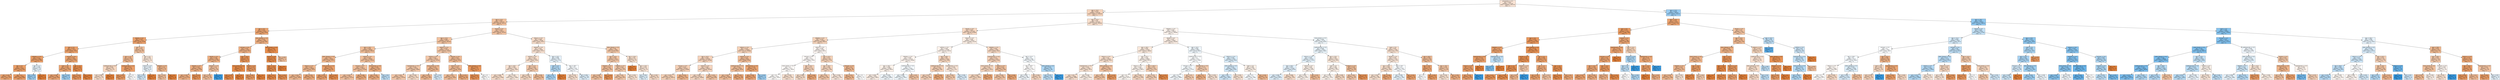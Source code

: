 digraph Tree {
node [shape=box, style="filled", color="black", fontname="helvetica"] ;
edge [fontname="helvetica"] ;
0 [label="pneumonia <= 0.5\ngini = 0.493\nsamples = 372218\nvalue = [208042, 164176]\nclass = 1", fillcolor="#fae4d5"] ;
1 [label="age <= 32.5\ngini = 0.479\nsamples = 314140\nvalue = [189111, 125029]\nclass = 1", fillcolor="#f6d4bc"] ;
0 -> 1 [labeldistance=2.5, labelangle=45, headlabel="True"] ;
2 [label="age <= 12.5\ngini = 0.447\nsamples = 102737\nvalue = [68166, 34571]\nclass = 1", fillcolor="#f2c19d"] ;
1 -> 2 ;
3 [label="age <= 9.5\ngini = 0.341\nsamples = 9324\nvalue = [7288, 2036]\nclass = 1", fillcolor="#eca470"] ;
2 -> 3 ;
4 [label="obesity <= 0.5\ngini = 0.325\nsamples = 7227\nvalue = [5749, 1478]\nclass = 1", fillcolor="#eca16c"] ;
3 -> 4 ;
5 [label="age <= 5.5\ngini = 0.323\nsamples = 7122\nvalue = [5680, 1442]\nclass = 1", fillcolor="#eca16b"] ;
4 -> 5 ;
6 [label="diabetes <= 0.5\ngini = 0.311\nsamples = 4662\nvalue = [3763, 899]\nclass = 1", fillcolor="#eb9f68"] ;
5 -> 6 ;
7 [label="age <= 0.5\ngini = 0.31\nsamples = 4647\nvalue = [3756, 891]\nclass = 1", fillcolor="#eb9f68"] ;
6 -> 7 ;
8 [label="gini = 0.341\nsamples = 1041\nvalue = [814, 227]\nclass = 1", fillcolor="#eca470"] ;
7 -> 8 ;
9 [label="gini = 0.3\nsamples = 3606\nvalue = [2942, 664]\nclass = 1", fillcolor="#eb9d66"] ;
7 -> 9 ;
10 [label="age <= 1.5\ngini = 0.498\nsamples = 15\nvalue = [7, 8]\nclass = 0", fillcolor="#e6f3fc"] ;
6 -> 10 ;
11 [label="gini = 0.444\nsamples = 12\nvalue = [4, 8]\nclass = 0", fillcolor="#9ccef2"] ;
10 -> 11 ;
12 [label="gini = 0.0\nsamples = 3\nvalue = [3, 0]\nclass = 1", fillcolor="#e58139"] ;
10 -> 12 ;
13 [label="inmsupr <= 0.5\ngini = 0.344\nsamples = 2460\nvalue = [1917, 543]\nclass = 1", fillcolor="#eca571"] ;
5 -> 13 ;
14 [label="copd <= 0.5\ngini = 0.349\nsamples = 2383\nvalue = [1847, 536]\nclass = 1", fillcolor="#eda672"] ;
13 -> 14 ;
15 [label="gini = 0.348\nsamples = 2380\nvalue = [1846, 534]\nclass = 1", fillcolor="#eda572"] ;
14 -> 15 ;
16 [label="gini = 0.444\nsamples = 3\nvalue = [1, 2]\nclass = 0", fillcolor="#9ccef2"] ;
14 -> 16 ;
17 [label="age <= 7.5\ngini = 0.165\nsamples = 77\nvalue = [70, 7]\nclass = 1", fillcolor="#e88e4d"] ;
13 -> 17 ;
18 [label="gini = 0.255\nsamples = 40\nvalue = [34, 6]\nclass = 1", fillcolor="#ea975c"] ;
17 -> 18 ;
19 [label="gini = 0.053\nsamples = 37\nvalue = [36, 1]\nclass = 1", fillcolor="#e6843e"] ;
17 -> 19 ;
20 [label="age <= 7.5\ngini = 0.451\nsamples = 105\nvalue = [69, 36]\nclass = 1", fillcolor="#f3c3a0"] ;
4 -> 20 ;
21 [label="age <= 2.5\ngini = 0.426\nsamples = 78\nvalue = [54, 24]\nclass = 1", fillcolor="#f1b991"] ;
20 -> 21 ;
22 [label="cardiovascular <= 0.5\ngini = 0.482\nsamples = 42\nvalue = [25, 17]\nclass = 1", fillcolor="#f7d7c0"] ;
21 -> 22 ;
23 [label="gini = 0.489\nsamples = 40\nvalue = [23, 17]\nclass = 1", fillcolor="#f8decb"] ;
22 -> 23 ;
24 [label="gini = 0.0\nsamples = 2\nvalue = [2, 0]\nclass = 1", fillcolor="#e58139"] ;
22 -> 24 ;
25 [label="cardiovascular <= 0.5\ngini = 0.313\nsamples = 36\nvalue = [29, 7]\nclass = 1", fillcolor="#eb9f69"] ;
21 -> 25 ;
26 [label="gini = 0.291\nsamples = 34\nvalue = [28, 6]\nclass = 1", fillcolor="#eb9c63"] ;
25 -> 26 ;
27 [label="gini = 0.5\nsamples = 2\nvalue = [1, 1]\nclass = 1", fillcolor="#ffffff"] ;
25 -> 27 ;
28 [label="age <= 8.5\ngini = 0.494\nsamples = 27\nvalue = [15, 12]\nclass = 1", fillcolor="#fae6d7"] ;
20 -> 28 ;
29 [label="asthma <= 0.5\ngini = 0.498\nsamples = 17\nvalue = [8, 9]\nclass = 0", fillcolor="#e9f4fc"] ;
28 -> 29 ;
30 [label="gini = 0.492\nsamples = 16\nvalue = [7, 9]\nclass = 0", fillcolor="#d3e9f9"] ;
29 -> 30 ;
31 [label="gini = 0.0\nsamples = 1\nvalue = [1, 0]\nclass = 1", fillcolor="#e58139"] ;
29 -> 31 ;
32 [label="diabetes <= 0.5\ngini = 0.42\nsamples = 10\nvalue = [7, 3]\nclass = 1", fillcolor="#f0b78e"] ;
28 -> 32 ;
33 [label="gini = 0.444\nsamples = 9\nvalue = [6, 3]\nclass = 1", fillcolor="#f2c09c"] ;
32 -> 33 ;
34 [label="gini = 0.0\nsamples = 1\nvalue = [1, 0]\nclass = 1", fillcolor="#e58139"] ;
32 -> 34 ;
35 [label="other_disease <= 0.5\ngini = 0.391\nsamples = 2097\nvalue = [1539, 558]\nclass = 1", fillcolor="#eeaf81"] ;
3 -> 35 ;
36 [label="inmsupr <= 0.5\ngini = 0.397\nsamples = 2018\nvalue = [1467, 551]\nclass = 1", fillcolor="#efb083"] ;
35 -> 36 ;
37 [label="obesity <= 0.5\ngini = 0.399\nsamples = 1981\nvalue = [1435, 546]\nclass = 1", fillcolor="#efb184"] ;
36 -> 37 ;
38 [label="diabetes <= 0.5\ngini = 0.397\nsamples = 1899\nvalue = [1381, 518]\nclass = 1", fillcolor="#efb083"] ;
37 -> 38 ;
39 [label="gini = 0.397\nsamples = 1891\nvalue = [1374, 517]\nclass = 1", fillcolor="#efb084"] ;
38 -> 39 ;
40 [label="gini = 0.219\nsamples = 8\nvalue = [7, 1]\nclass = 1", fillcolor="#e99355"] ;
38 -> 40 ;
41 [label="diabetes <= 0.5\ngini = 0.45\nsamples = 82\nvalue = [54, 28]\nclass = 1", fillcolor="#f2c2a0"] ;
37 -> 41 ;
42 [label="gini = 0.439\nsamples = 80\nvalue = [54, 26]\nclass = 1", fillcolor="#f2be98"] ;
41 -> 42 ;
43 [label="gini = 0.0\nsamples = 2\nvalue = [0, 2]\nclass = 0", fillcolor="#399de5"] ;
41 -> 43 ;
44 [label="age <= 10.5\ngini = 0.234\nsamples = 37\nvalue = [32, 5]\nclass = 1", fillcolor="#e99558"] ;
36 -> 44 ;
45 [label="renal_chronic <= 0.5\ngini = 0.142\nsamples = 13\nvalue = [12, 1]\nclass = 1", fillcolor="#e78c49"] ;
44 -> 45 ;
46 [label="gini = 0.153\nsamples = 12\nvalue = [11, 1]\nclass = 1", fillcolor="#e78c4b"] ;
45 -> 46 ;
47 [label="gini = 0.0\nsamples = 1\nvalue = [1, 0]\nclass = 1", fillcolor="#e58139"] ;
45 -> 47 ;
48 [label="obesity <= 0.5\ngini = 0.278\nsamples = 24\nvalue = [20, 4]\nclass = 1", fillcolor="#ea9a61"] ;
44 -> 48 ;
49 [label="gini = 0.287\nsamples = 23\nvalue = [19, 4]\nclass = 1", fillcolor="#ea9c63"] ;
48 -> 49 ;
50 [label="gini = 0.0\nsamples = 1\nvalue = [1, 0]\nclass = 1", fillcolor="#e58139"] ;
48 -> 50 ;
51 [label="renal_chronic <= 0.5\ngini = 0.162\nsamples = 79\nvalue = [72, 7]\nclass = 1", fillcolor="#e88d4c"] ;
35 -> 51 ;
52 [label="asthma <= 0.5\ngini = 0.145\nsamples = 76\nvalue = [70, 6]\nclass = 1", fillcolor="#e78c4a"] ;
51 -> 52 ;
53 [label="age <= 11.5\ngini = 0.159\nsamples = 69\nvalue = [63, 6]\nclass = 1", fillcolor="#e78d4c"] ;
52 -> 53 ;
54 [label="gini = 0.13\nsamples = 43\nvalue = [40, 3]\nclass = 1", fillcolor="#e78a48"] ;
53 -> 54 ;
55 [label="gini = 0.204\nsamples = 26\nvalue = [23, 3]\nclass = 1", fillcolor="#e89153"] ;
53 -> 55 ;
56 [label="gini = 0.0\nsamples = 7\nvalue = [7, 0]\nclass = 1", fillcolor="#e58139"] ;
52 -> 56 ;
57 [label="gini = 0.444\nsamples = 3\nvalue = [2, 1]\nclass = 1", fillcolor="#f2c09c"] ;
51 -> 57 ;
58 [label="obesity <= 0.5\ngini = 0.454\nsamples = 93413\nvalue = [60878, 32535]\nclass = 1", fillcolor="#f3c4a3"] ;
2 -> 58 ;
59 [label="age <= 27.5\ngini = 0.448\nsamples = 83147\nvalue = [54953, 28194]\nclass = 1", fillcolor="#f2c29f"] ;
58 -> 59 ;
60 [label="age <= 20.5\ngini = 0.438\nsamples = 45928\nvalue = [31018, 14910]\nclass = 1", fillcolor="#f1be98"] ;
59 -> 60 ;
61 [label="other_disease <= 0.5\ngini = 0.42\nsamples = 10839\nvalue = [7582, 3257]\nclass = 1", fillcolor="#f0b78e"] ;
60 -> 61 ;
62 [label="tobacco <= 0.5\ngini = 0.422\nsamples = 10600\nvalue = [7393, 3207]\nclass = 1", fillcolor="#f0b88f"] ;
61 -> 62 ;
63 [label="gini = 0.424\nsamples = 10145\nvalue = [7052, 3093]\nclass = 1", fillcolor="#f0b890"] ;
62 -> 63 ;
64 [label="gini = 0.376\nsamples = 455\nvalue = [341, 114]\nclass = 1", fillcolor="#eeab7b"] ;
62 -> 64 ;
65 [label="renal_chronic <= 0.5\ngini = 0.331\nsamples = 239\nvalue = [189, 50]\nclass = 1", fillcolor="#eca26d"] ;
61 -> 65 ;
66 [label="gini = 0.337\nsamples = 228\nvalue = [179, 49]\nclass = 1", fillcolor="#eca36f"] ;
65 -> 66 ;
67 [label="gini = 0.165\nsamples = 11\nvalue = [10, 1]\nclass = 1", fillcolor="#e88e4d"] ;
65 -> 67 ;
68 [label="asthma <= 0.5\ngini = 0.444\nsamples = 35089\nvalue = [23436, 11653]\nclass = 1", fillcolor="#f2c09b"] ;
60 -> 68 ;
69 [label="inmsupr <= 0.5\ngini = 0.445\nsamples = 33879\nvalue = [22553, 11326]\nclass = 1", fillcolor="#f2c09c"] ;
68 -> 69 ;
70 [label="gini = 0.445\nsamples = 33675\nvalue = [22402, 11273]\nclass = 1", fillcolor="#f2c09d"] ;
69 -> 70 ;
71 [label="gini = 0.385\nsamples = 204\nvalue = [151, 53]\nclass = 1", fillcolor="#eead7e"] ;
69 -> 71 ;
72 [label="renal_chronic <= 0.5\ngini = 0.394\nsamples = 1210\nvalue = [883, 327]\nclass = 1", fillcolor="#efb082"] ;
68 -> 72 ;
73 [label="gini = 0.393\nsamples = 1205\nvalue = [881, 324]\nclass = 1", fillcolor="#efaf82"] ;
72 -> 73 ;
74 [label="gini = 0.48\nsamples = 5\nvalue = [2, 3]\nclass = 0", fillcolor="#bddef6"] ;
72 -> 74 ;
75 [label="tobacco <= 0.5\ngini = 0.459\nsamples = 37219\nvalue = [23935, 13284]\nclass = 1", fillcolor="#f3c7a7"] ;
59 -> 75 ;
76 [label="asthma <= 0.5\ngini = 0.461\nsamples = 33976\nvalue = [21726, 12250]\nclass = 1", fillcolor="#f4c8a9"] ;
75 -> 76 ;
77 [label="hypertension <= 0.5\ngini = 0.462\nsamples = 32782\nvalue = [20898, 11884]\nclass = 1", fillcolor="#f4c9aa"] ;
76 -> 77 ;
78 [label="gini = 0.461\nsamples = 32031\nvalue = [20461, 11570]\nclass = 1", fillcolor="#f4c8a9"] ;
77 -> 78 ;
79 [label="gini = 0.487\nsamples = 751\nvalue = [437, 314]\nclass = 1", fillcolor="#f8dcc7"] ;
77 -> 79 ;
80 [label="renal_chronic <= 0.5\ngini = 0.425\nsamples = 1194\nvalue = [828, 366]\nclass = 1", fillcolor="#f0b991"] ;
76 -> 80 ;
81 [label="gini = 0.424\nsamples = 1185\nvalue = [824, 361]\nclass = 1", fillcolor="#f0b890"] ;
80 -> 81 ;
82 [label="gini = 0.494\nsamples = 9\nvalue = [4, 5]\nclass = 0", fillcolor="#d7ebfa"] ;
80 -> 82 ;
83 [label="inmsupr <= 0.5\ngini = 0.434\nsamples = 3243\nvalue = [2209, 1034]\nclass = 1", fillcolor="#f1bc96"] ;
75 -> 83 ;
84 [label="asthma <= 0.5\ngini = 0.435\nsamples = 3216\nvalue = [2186, 1030]\nclass = 1", fillcolor="#f1bc96"] ;
83 -> 84 ;
85 [label="gini = 0.437\nsamples = 3104\nvalue = [2102, 1002]\nclass = 1", fillcolor="#f1bd97"] ;
84 -> 85 ;
86 [label="gini = 0.375\nsamples = 112\nvalue = [84, 28]\nclass = 1", fillcolor="#eeab7b"] ;
84 -> 86 ;
87 [label="other_disease <= 0.5\ngini = 0.252\nsamples = 27\nvalue = [23, 4]\nclass = 1", fillcolor="#ea975b"] ;
83 -> 87 ;
88 [label="gini = 0.211\nsamples = 25\nvalue = [22, 3]\nclass = 1", fillcolor="#e99254"] ;
87 -> 88 ;
89 [label="gini = 0.5\nsamples = 2\nvalue = [1, 1]\nclass = 1", fillcolor="#ffffff"] ;
87 -> 89 ;
90 [label="tobacco <= 0.5\ngini = 0.488\nsamples = 10266\nvalue = [5925, 4341]\nclass = 1", fillcolor="#f8ddca"] ;
58 -> 90 ;
91 [label="diabetes <= 0.5\ngini = 0.492\nsamples = 8584\nvalue = [4847, 3737]\nclass = 1", fillcolor="#f9e2d2"] ;
90 -> 91 ;
92 [label="asthma <= 0.5\ngini = 0.491\nsamples = 8259\nvalue = [4695, 3564]\nclass = 1", fillcolor="#f9e1cf"] ;
91 -> 92 ;
93 [label="age <= 28.5\ngini = 0.492\nsamples = 7764\nvalue = [4382, 3382]\nclass = 1", fillcolor="#f9e2d2"] ;
92 -> 93 ;
94 [label="gini = 0.488\nsamples = 4251\nvalue = [2455, 1796]\nclass = 1", fillcolor="#f8ddca"] ;
93 -> 94 ;
95 [label="gini = 0.495\nsamples = 3513\nvalue = [1927, 1586]\nclass = 1", fillcolor="#fae9dc"] ;
93 -> 95 ;
96 [label="age <= 27.5\ngini = 0.465\nsamples = 495\nvalue = [313, 182]\nclass = 1", fillcolor="#f4caac"] ;
92 -> 96 ;
97 [label="gini = 0.484\nsamples = 248\nvalue = [146, 102]\nclass = 1", fillcolor="#f7d9c3"] ;
96 -> 97 ;
98 [label="gini = 0.438\nsamples = 247\nvalue = [167, 80]\nclass = 1", fillcolor="#f1bd98"] ;
96 -> 98 ;
99 [label="age <= 25.5\ngini = 0.498\nsamples = 325\nvalue = [152, 173]\nclass = 0", fillcolor="#e7f3fc"] ;
91 -> 99 ;
100 [label="copd <= 0.5\ngini = 0.471\nsamples = 66\nvalue = [25, 41]\nclass = 0", fillcolor="#b2d9f5"] ;
99 -> 100 ;
101 [label="gini = 0.46\nsamples = 64\nvalue = [23, 41]\nclass = 0", fillcolor="#a8d4f4"] ;
100 -> 101 ;
102 [label="gini = 0.0\nsamples = 2\nvalue = [2, 0]\nclass = 1", fillcolor="#e58139"] ;
100 -> 102 ;
103 [label="age <= 28.5\ngini = 0.5\nsamples = 259\nvalue = [127, 132]\nclass = 0", fillcolor="#f8fbfe"] ;
99 -> 103 ;
104 [label="gini = 0.491\nsamples = 81\nvalue = [46, 35]\nclass = 1", fillcolor="#f9e1d0"] ;
103 -> 104 ;
105 [label="gini = 0.496\nsamples = 178\nvalue = [81, 97]\nclass = 0", fillcolor="#deeffb"] ;
103 -> 105 ;
106 [label="other_disease <= 0.5\ngini = 0.46\nsamples = 1682\nvalue = [1078, 604]\nclass = 1", fillcolor="#f4c8a8"] ;
90 -> 106 ;
107 [label="age <= 24.5\ngini = 0.459\nsamples = 1619\nvalue = [1042, 577]\nclass = 1", fillcolor="#f3c7a7"] ;
106 -> 107 ;
108 [label="diabetes <= 0.5\ngini = 0.442\nsamples = 309\nvalue = [207, 102]\nclass = 1", fillcolor="#f2bf9b"] ;
107 -> 108 ;
109 [label="gini = 0.446\nsamples = 301\nvalue = [200, 101]\nclass = 1", fillcolor="#f2c19d"] ;
108 -> 109 ;
110 [label="gini = 0.219\nsamples = 8\nvalue = [7, 1]\nclass = 1", fillcolor="#e99355"] ;
108 -> 110 ;
111 [label="diabetes <= 0.5\ngini = 0.462\nsamples = 1310\nvalue = [835, 475]\nclass = 1", fillcolor="#f4c9aa"] ;
107 -> 111 ;
112 [label="gini = 0.46\nsamples = 1255\nvalue = [804, 451]\nclass = 1", fillcolor="#f4c8a8"] ;
111 -> 112 ;
113 [label="gini = 0.492\nsamples = 55\nvalue = [31, 24]\nclass = 1", fillcolor="#f9e3d2"] ;
111 -> 113 ;
114 [label="age <= 19.0\ngini = 0.49\nsamples = 63\nvalue = [36, 27]\nclass = 1", fillcolor="#f8e0ce"] ;
106 -> 114 ;
115 [label="gini = 0.0\nsamples = 2\nvalue = [2, 0]\nclass = 1", fillcolor="#e58139"] ;
114 -> 115 ;
116 [label="age <= 24.5\ngini = 0.493\nsamples = 61\nvalue = [34, 27]\nclass = 1", fillcolor="#fae5d6"] ;
114 -> 116 ;
117 [label="gini = 0.496\nsamples = 11\nvalue = [5, 6]\nclass = 0", fillcolor="#deeffb"] ;
116 -> 117 ;
118 [label="gini = 0.487\nsamples = 50\nvalue = [29, 21]\nclass = 1", fillcolor="#f8dcc8"] ;
116 -> 118 ;
119 [label="age <= 53.5\ngini = 0.49\nsamples = 211403\nvalue = [120945, 90458]\nclass = 1", fillcolor="#f8dfcd"] ;
1 -> 119 ;
120 [label="obesity <= 0.5\ngini = 0.483\nsamples = 151784\nvalue = [89794, 61990]\nclass = 1", fillcolor="#f7d8c2"] ;
119 -> 120 ;
121 [label="diabetes <= 0.5\ngini = 0.478\nsamples = 124847\nvalue = [75386, 49461]\nclass = 1", fillcolor="#f6d4bb"] ;
120 -> 121 ;
122 [label="tobacco <= 0.5\ngini = 0.476\nsamples = 116607\nvalue = [71121, 45486]\nclass = 1", fillcolor="#f6d2b8"] ;
121 -> 122 ;
123 [label="age <= 42.5\ngini = 0.478\nsamples = 107581\nvalue = [65033, 42548]\nclass = 1", fillcolor="#f6d3bb"] ;
122 -> 123 ;
124 [label="inmsupr <= 0.5\ngini = 0.474\nsamples = 59534\nvalue = [36535, 22999]\nclass = 1", fillcolor="#f5d0b6"] ;
123 -> 124 ;
125 [label="gini = 0.474\nsamples = 59107\nvalue = [36234, 22873]\nclass = 1", fillcolor="#f5d1b6"] ;
124 -> 125 ;
126 [label="gini = 0.416\nsamples = 427\nvalue = [301, 126]\nclass = 1", fillcolor="#f0b68c"] ;
124 -> 126 ;
127 [label="asthma <= 0.5\ngini = 0.483\nsamples = 48047\nvalue = [28498, 19549]\nclass = 1", fillcolor="#f7d7c1"] ;
123 -> 127 ;
128 [label="gini = 0.483\nsamples = 46749\nvalue = [27650, 19099]\nclass = 1", fillcolor="#f7d8c2"] ;
127 -> 128 ;
129 [label="gini = 0.453\nsamples = 1298\nvalue = [848, 450]\nclass = 1", fillcolor="#f3c4a2"] ;
127 -> 129 ;
130 [label="asthma <= 0.5\ngini = 0.439\nsamples = 9026\nvalue = [6088, 2938]\nclass = 1", fillcolor="#f2be99"] ;
122 -> 130 ;
131 [label="cardiovascular <= 0.5\ngini = 0.441\nsamples = 8769\nvalue = [5890, 2879]\nclass = 1", fillcolor="#f2bf9a"] ;
130 -> 131 ;
132 [label="gini = 0.442\nsamples = 8645\nvalue = [5796, 2849]\nclass = 1", fillcolor="#f2bf9a"] ;
131 -> 132 ;
133 [label="gini = 0.367\nsamples = 124\nvalue = [94, 30]\nclass = 1", fillcolor="#eda978"] ;
131 -> 133 ;
134 [label="renal_chronic <= 0.5\ngini = 0.354\nsamples = 257\nvalue = [198, 59]\nclass = 1", fillcolor="#eda774"] ;
130 -> 134 ;
135 [label="gini = 0.348\nsamples = 254\nvalue = [197, 57]\nclass = 1", fillcolor="#eda572"] ;
134 -> 135 ;
136 [label="gini = 0.444\nsamples = 3\nvalue = [1, 2]\nclass = 0", fillcolor="#9ccef2"] ;
134 -> 136 ;
137 [label="tobacco <= 0.5\ngini = 0.499\nsamples = 8240\nvalue = [4265, 3975]\nclass = 1", fillcolor="#fdf6f2"] ;
121 -> 137 ;
138 [label="inmsupr <= 0.5\ngini = 0.5\nsamples = 7553\nvalue = [3848, 3705]\nclass = 1", fillcolor="#fefaf8"] ;
137 -> 138 ;
139 [label="renal_chronic <= 0.5\ngini = 0.5\nsamples = 7377\nvalue = [3741, 3636]\nclass = 1", fillcolor="#fefbf9"] ;
138 -> 139 ;
140 [label="gini = 0.5\nsamples = 7070\nvalue = [3567, 3503]\nclass = 1", fillcolor="#fffdfb"] ;
139 -> 140 ;
141 [label="gini = 0.491\nsamples = 307\nvalue = [174, 133]\nclass = 1", fillcolor="#f9e1d0"] ;
139 -> 141 ;
142 [label="age <= 51.5\ngini = 0.477\nsamples = 176\nvalue = [107, 69]\nclass = 1", fillcolor="#f6d2b9"] ;
138 -> 142 ;
143 [label="gini = 0.488\nsamples = 147\nvalue = [85, 62]\nclass = 1", fillcolor="#f8ddc9"] ;
142 -> 143 ;
144 [label="gini = 0.366\nsamples = 29\nvalue = [22, 7]\nclass = 1", fillcolor="#eda978"] ;
142 -> 144 ;
145 [label="age <= 51.5\ngini = 0.477\nsamples = 687\nvalue = [417, 270]\nclass = 1", fillcolor="#f6d3b9"] ;
137 -> 145 ;
146 [label="age <= 44.5\ngini = 0.482\nsamples = 591\nvalue = [351, 240]\nclass = 1", fillcolor="#f7d7c0"] ;
145 -> 146 ;
147 [label="gini = 0.46\nsamples = 295\nvalue = [189, 106]\nclass = 1", fillcolor="#f4c8a8"] ;
146 -> 147 ;
148 [label="gini = 0.496\nsamples = 296\nvalue = [162, 134]\nclass = 1", fillcolor="#fbe9dd"] ;
146 -> 148 ;
149 [label="inmsupr <= 0.5\ngini = 0.43\nsamples = 96\nvalue = [66, 30]\nclass = 1", fillcolor="#f1ba93"] ;
145 -> 149 ;
150 [label="gini = 0.423\nsamples = 92\nvalue = [64, 28]\nclass = 1", fillcolor="#f0b890"] ;
149 -> 150 ;
151 [label="gini = 0.5\nsamples = 4\nvalue = [2, 2]\nclass = 1", fillcolor="#ffffff"] ;
149 -> 151 ;
152 [label="tobacco <= 0.5\ngini = 0.498\nsamples = 26937\nvalue = [14408, 12529]\nclass = 1", fillcolor="#fcefe5"] ;
120 -> 152 ;
153 [label="asthma <= 0.5\ngini = 0.499\nsamples = 23389\nvalue = [12310, 11079]\nclass = 1", fillcolor="#fcf2eb"] ;
152 -> 153 ;
154 [label="diabetes <= 0.5\ngini = 0.499\nsamples = 22139\nvalue = [11559, 10580]\nclass = 1", fillcolor="#fdf4ee"] ;
153 -> 154 ;
155 [label="age <= 50.5\ngini = 0.498\nsamples = 18945\nvalue = [10003, 8942]\nclass = 1", fillcolor="#fcf2ea"] ;
154 -> 155 ;
156 [label="gini = 0.498\nsamples = 16917\nvalue = [9025, 7892]\nclass = 1", fillcolor="#fcefe6"] ;
155 -> 156 ;
157 [label="gini = 0.499\nsamples = 2028\nvalue = [978, 1050]\nclass = 0", fillcolor="#f1f8fd"] ;
155 -> 157 ;
158 [label="cardiovascular <= 0.5\ngini = 0.5\nsamples = 3194\nvalue = [1556, 1638]\nclass = 0", fillcolor="#f5fafe"] ;
154 -> 158 ;
159 [label="gini = 0.499\nsamples = 3061\nvalue = [1470, 1591]\nclass = 0", fillcolor="#f0f8fd"] ;
158 -> 159 ;
160 [label="gini = 0.457\nsamples = 133\nvalue = [86, 47]\nclass = 1", fillcolor="#f3c6a5"] ;
158 -> 160 ;
161 [label="age <= 48.5\ngini = 0.48\nsamples = 1250\nvalue = [751, 499]\nclass = 1", fillcolor="#f6d5bd"] ;
153 -> 161 ;
162 [label="cardiovascular <= 0.5\ngini = 0.474\nsamples = 978\nvalue = [600, 378]\nclass = 1", fillcolor="#f5d0b6"] ;
161 -> 162 ;
163 [label="gini = 0.477\nsamples = 937\nvalue = [569, 368]\nclass = 1", fillcolor="#f6d2b9"] ;
162 -> 163 ;
164 [label="gini = 0.369\nsamples = 41\nvalue = [31, 10]\nclass = 1", fillcolor="#edaa79"] ;
162 -> 164 ;
165 [label="hypertension <= 0.5\ngini = 0.494\nsamples = 272\nvalue = [151, 121]\nclass = 1", fillcolor="#fae6d8"] ;
161 -> 165 ;
166 [label="gini = 0.464\nsamples = 153\nvalue = [97, 56]\nclass = 1", fillcolor="#f4caab"] ;
165 -> 166 ;
167 [label="gini = 0.496\nsamples = 119\nvalue = [54, 65]\nclass = 0", fillcolor="#ddeefb"] ;
165 -> 167 ;
168 [label="diabetes <= 0.5\ngini = 0.483\nsamples = 3548\nvalue = [2098, 1450]\nclass = 1", fillcolor="#f7d8c2"] ;
152 -> 168 ;
169 [label="hypertension <= 0.5\ngini = 0.477\nsamples = 3059\nvalue = [1860, 1199]\nclass = 1", fillcolor="#f6d2b9"] ;
168 -> 169 ;
170 [label="renal_chronic <= 0.5\ngini = 0.48\nsamples = 2572\nvalue = [1541, 1031]\nclass = 1", fillcolor="#f6d5bd"] ;
169 -> 170 ;
171 [label="gini = 0.481\nsamples = 2546\nvalue = [1521, 1025]\nclass = 1", fillcolor="#f7d6be"] ;
170 -> 171 ;
172 [label="gini = 0.355\nsamples = 26\nvalue = [20, 6]\nclass = 1", fillcolor="#eda774"] ;
170 -> 172 ;
173 [label="asthma <= 0.5\ngini = 0.452\nsamples = 487\nvalue = [319, 168]\nclass = 1", fillcolor="#f3c3a1"] ;
169 -> 173 ;
174 [label="gini = 0.456\nsamples = 458\nvalue = [297, 161]\nclass = 1", fillcolor="#f3c5a4"] ;
173 -> 174 ;
175 [label="gini = 0.366\nsamples = 29\nvalue = [22, 7]\nclass = 1", fillcolor="#eda978"] ;
173 -> 175 ;
176 [label="age <= 51.5\ngini = 0.5\nsamples = 489\nvalue = [238, 251]\nclass = 0", fillcolor="#f5fafe"] ;
168 -> 176 ;
177 [label="age <= 48.5\ngini = 0.5\nsamples = 427\nvalue = [215, 212]\nclass = 1", fillcolor="#fffdfc"] ;
176 -> 177 ;
178 [label="gini = 0.499\nsamples = 348\nvalue = [168, 180]\nclass = 0", fillcolor="#f2f8fd"] ;
177 -> 178 ;
179 [label="gini = 0.482\nsamples = 79\nvalue = [47, 32]\nclass = 1", fillcolor="#f7d7c0"] ;
177 -> 179 ;
180 [label="other_disease <= 0.5\ngini = 0.467\nsamples = 62\nvalue = [23, 39]\nclass = 0", fillcolor="#aed7f4"] ;
176 -> 180 ;
181 [label="gini = 0.479\nsamples = 58\nvalue = [23, 35]\nclass = 0", fillcolor="#bbddf6"] ;
180 -> 181 ;
182 [label="gini = 0.0\nsamples = 4\nvalue = [0, 4]\nclass = 0", fillcolor="#399de5"] ;
180 -> 182 ;
183 [label="diabetes <= 0.5\ngini = 0.499\nsamples = 59619\nvalue = [31151, 28468]\nclass = 1", fillcolor="#fdf4ee"] ;
119 -> 183 ;
184 [label="obesity <= 0.5\ngini = 0.497\nsamples = 43867\nvalue = [23583, 20284]\nclass = 1", fillcolor="#fbede3"] ;
183 -> 184 ;
185 [label="age <= 60.5\ngini = 0.495\nsamples = 37264\nvalue = [20424, 16840]\nclass = 1", fillcolor="#fae9dc"] ;
184 -> 185 ;
186 [label="tobacco <= 0.5\ngini = 0.49\nsamples = 18265\nvalue = [10438, 7827]\nclass = 1", fillcolor="#f8dfcd"] ;
185 -> 186 ;
187 [label="hypertension <= 0.5\ngini = 0.491\nsamples = 17061\nvalue = [9648, 7413]\nclass = 1", fillcolor="#f9e2d1"] ;
186 -> 187 ;
188 [label="gini = 0.49\nsamples = 13989\nvalue = [8005, 5984]\nclass = 1", fillcolor="#f8dfcd"] ;
187 -> 188 ;
189 [label="gini = 0.498\nsamples = 3072\nvalue = [1643, 1429]\nclass = 1", fillcolor="#fcefe5"] ;
187 -> 189 ;
190 [label="other_disease <= 0.5\ngini = 0.451\nsamples = 1204\nvalue = [790, 414]\nclass = 1", fillcolor="#f3c3a1"] ;
186 -> 190 ;
191 [label="gini = 0.455\nsamples = 1162\nvalue = [755, 407]\nclass = 1", fillcolor="#f3c5a4"] ;
190 -> 191 ;
192 [label="gini = 0.278\nsamples = 42\nvalue = [35, 7]\nclass = 1", fillcolor="#ea9a61"] ;
190 -> 192 ;
193 [label="age <= 87.5\ngini = 0.499\nsamples = 18999\nvalue = [9986, 9013]\nclass = 1", fillcolor="#fcf3ec"] ;
185 -> 193 ;
194 [label="tobacco <= 0.5\ngini = 0.499\nsamples = 18075\nvalue = [9414, 8661]\nclass = 1", fillcolor="#fdf5ef"] ;
193 -> 194 ;
195 [label="gini = 0.5\nsamples = 16757\nvalue = [8635, 8122]\nclass = 1", fillcolor="#fdf8f3"] ;
194 -> 195 ;
196 [label="gini = 0.483\nsamples = 1318\nvalue = [779, 539]\nclass = 1", fillcolor="#f7d8c2"] ;
194 -> 196 ;
197 [label="age <= 102.5\ngini = 0.472\nsamples = 924\nvalue = [572, 352]\nclass = 1", fillcolor="#f5cfb3"] ;
193 -> 197 ;
198 [label="gini = 0.475\nsamples = 900\nvalue = [550, 350]\nclass = 1", fillcolor="#f6d1b7"] ;
197 -> 198 ;
199 [label="gini = 0.153\nsamples = 24\nvalue = [22, 2]\nclass = 1", fillcolor="#e78c4b"] ;
197 -> 199 ;
200 [label="age <= 62.5\ngini = 0.499\nsamples = 6603\nvalue = [3159, 3444]\nclass = 0", fillcolor="#eff7fd"] ;
184 -> 200 ;
201 [label="cardiovascular <= 0.5\ngini = 0.5\nsamples = 4311\nvalue = [2131, 2180]\nclass = 0", fillcolor="#fbfdfe"] ;
200 -> 201 ;
202 [label="inmsupr <= 0.5\ngini = 0.5\nsamples = 4137\nvalue = [2023, 2114]\nclass = 0", fillcolor="#f6fbfe"] ;
201 -> 202 ;
203 [label="gini = 0.5\nsamples = 4060\nvalue = [1975, 2085]\nclass = 0", fillcolor="#f5fafe"] ;
202 -> 203 ;
204 [label="gini = 0.47\nsamples = 77\nvalue = [48, 29]\nclass = 1", fillcolor="#f5cdb1"] ;
202 -> 204 ;
205 [label="hypertension <= 0.5\ngini = 0.471\nsamples = 174\nvalue = [108, 66]\nclass = 1", fillcolor="#f5ceb2"] ;
201 -> 205 ;
206 [label="gini = 0.4\nsamples = 65\nvalue = [47, 18]\nclass = 1", fillcolor="#efb185"] ;
205 -> 206 ;
207 [label="gini = 0.493\nsamples = 109\nvalue = [61, 48]\nclass = 1", fillcolor="#f9e4d5"] ;
205 -> 207 ;
208 [label="tobacco <= 0.5\ngini = 0.495\nsamples = 2292\nvalue = [1028, 1264]\nclass = 0", fillcolor="#daedfa"] ;
200 -> 208 ;
209 [label="other_disease <= 0.5\ngini = 0.492\nsamples = 2028\nvalue = [888, 1140]\nclass = 0", fillcolor="#d3e9f9"] ;
208 -> 209 ;
210 [label="gini = 0.49\nsamples = 1916\nvalue = [825, 1091]\nclass = 0", fillcolor="#cfe7f9"] ;
209 -> 210 ;
211 [label="gini = 0.492\nsamples = 112\nvalue = [63, 49]\nclass = 1", fillcolor="#f9e3d3"] ;
209 -> 211 ;
212 [label="copd <= 0.5\ngini = 0.498\nsamples = 264\nvalue = [140, 124]\nclass = 1", fillcolor="#fcf1e8"] ;
208 -> 212 ;
213 [label="gini = 0.5\nsamples = 212\nvalue = [104, 108]\nclass = 0", fillcolor="#f8fbfe"] ;
212 -> 213 ;
214 [label="gini = 0.426\nsamples = 52\nvalue = [36, 16]\nclass = 1", fillcolor="#f1b991"] ;
212 -> 214 ;
215 [label="renal_chronic <= 0.5\ngini = 0.499\nsamples = 15752\nvalue = [7568, 8184]\nclass = 0", fillcolor="#f0f8fd"] ;
183 -> 215 ;
216 [label="cardiovascular <= 0.5\ngini = 0.498\nsamples = 14412\nvalue = [6807, 7605]\nclass = 0", fillcolor="#eaf5fc"] ;
215 -> 216 ;
217 [label="tobacco <= 0.5\ngini = 0.498\nsamples = 13378\nvalue = [6237, 7141]\nclass = 0", fillcolor="#e6f3fc"] ;
216 -> 217 ;
218 [label="age <= 84.5\ngini = 0.497\nsamples = 12182\nvalue = [5604, 6578]\nclass = 0", fillcolor="#e2f0fb"] ;
217 -> 218 ;
219 [label="gini = 0.496\nsamples = 11834\nvalue = [5403, 6431]\nclass = 0", fillcolor="#dfeffb"] ;
218 -> 219 ;
220 [label="gini = 0.488\nsamples = 348\nvalue = [201, 147]\nclass = 1", fillcolor="#f8ddca"] ;
218 -> 220 ;
221 [label="asthma <= 0.5\ngini = 0.498\nsamples = 1196\nvalue = [633, 563]\nclass = 1", fillcolor="#fcf1e9"] ;
217 -> 221 ;
222 [label="gini = 0.499\nsamples = 1165\nvalue = [612, 553]\nclass = 1", fillcolor="#fcf3ec"] ;
221 -> 222 ;
223 [label="gini = 0.437\nsamples = 31\nvalue = [21, 10]\nclass = 1", fillcolor="#f1bd97"] ;
221 -> 223 ;
224 [label="age <= 79.5\ngini = 0.495\nsamples = 1034\nvalue = [570, 464]\nclass = 1", fillcolor="#fae8da"] ;
216 -> 224 ;
225 [label="copd <= 0.5\ngini = 0.498\nsamples = 888\nvalue = [473, 415]\nclass = 1", fillcolor="#fcf0e7"] ;
224 -> 225 ;
226 [label="gini = 0.499\nsamples = 784\nvalue = [412, 372]\nclass = 1", fillcolor="#fcf3ec"] ;
225 -> 226 ;
227 [label="gini = 0.485\nsamples = 104\nvalue = [61, 43]\nclass = 1", fillcolor="#f7dac5"] ;
225 -> 227 ;
228 [label="tobacco <= 0.5\ngini = 0.446\nsamples = 146\nvalue = [97, 49]\nclass = 1", fillcolor="#f2c19d"] ;
224 -> 228 ;
229 [label="gini = 0.462\nsamples = 130\nvalue = [83, 47]\nclass = 1", fillcolor="#f4c8a9"] ;
228 -> 229 ;
230 [label="gini = 0.219\nsamples = 16\nvalue = [14, 2]\nclass = 1", fillcolor="#e99355"] ;
228 -> 230 ;
231 [label="copd <= 0.5\ngini = 0.491\nsamples = 1340\nvalue = [761, 579]\nclass = 1", fillcolor="#f9e1d0"] ;
215 -> 231 ;
232 [label="obesity <= 0.5\ngini = 0.494\nsamples = 1195\nvalue = [663, 532]\nclass = 1", fillcolor="#fae6d8"] ;
231 -> 232 ;
233 [label="age <= 83.5\ngini = 0.489\nsamples = 936\nvalue = [536, 400]\nclass = 1", fillcolor="#f8dfcd"] ;
232 -> 233 ;
234 [label="gini = 0.491\nsamples = 906\nvalue = [513, 393]\nclass = 1", fillcolor="#f9e2d1"] ;
233 -> 234 ;
235 [label="gini = 0.358\nsamples = 30\nvalue = [23, 7]\nclass = 1", fillcolor="#eda775"] ;
233 -> 235 ;
236 [label="age <= 79.5\ngini = 0.5\nsamples = 259\nvalue = [127, 132]\nclass = 0", fillcolor="#f8fbfe"] ;
232 -> 236 ;
237 [label="gini = 0.498\nsamples = 240\nvalue = [112, 128]\nclass = 0", fillcolor="#e6f3fc"] ;
236 -> 237 ;
238 [label="gini = 0.332\nsamples = 19\nvalue = [15, 4]\nclass = 1", fillcolor="#eca36e"] ;
236 -> 238 ;
239 [label="age <= 60.5\ngini = 0.438\nsamples = 145\nvalue = [98, 47]\nclass = 1", fillcolor="#f1bd98"] ;
231 -> 239 ;
240 [label="age <= 54.5\ngini = 0.35\nsamples = 31\nvalue = [24, 7]\nclass = 1", fillcolor="#eda673"] ;
239 -> 240 ;
241 [label="gini = 0.5\nsamples = 4\nvalue = [2, 2]\nclass = 1", fillcolor="#ffffff"] ;
240 -> 241 ;
242 [label="gini = 0.302\nsamples = 27\nvalue = [22, 5]\nclass = 1", fillcolor="#eb9e66"] ;
240 -> 242 ;
243 [label="age <= 70.5\ngini = 0.456\nsamples = 114\nvalue = [74, 40]\nclass = 1", fillcolor="#f3c5a4"] ;
239 -> 243 ;
244 [label="gini = 0.492\nsamples = 55\nvalue = [31, 24]\nclass = 1", fillcolor="#f9e3d2"] ;
243 -> 244 ;
245 [label="gini = 0.395\nsamples = 59\nvalue = [43, 16]\nclass = 1", fillcolor="#efb083"] ;
243 -> 245 ;
246 [label="age <= 21.5\ngini = 0.439\nsamples = 58078\nvalue = [18931, 39147]\nclass = 0", fillcolor="#99ccf2"] ;
0 -> 246 [labeldistance=2.5, labelangle=-45, headlabel="False"] ;
247 [label="age <= 15.5\ngini = 0.335\nsamples = 2425\nvalue = [1909, 516]\nclass = 1", fillcolor="#eca36f"] ;
246 -> 247 ;
248 [label="age <= 8.5\ngini = 0.277\nsamples = 1782\nvalue = [1486, 296]\nclass = 1", fillcolor="#ea9a60"] ;
247 -> 248 ;
249 [label="age <= 0.5\ngini = 0.255\nsamples = 1402\nvalue = [1192, 210]\nclass = 1", fillcolor="#ea975c"] ;
248 -> 249 ;
250 [label="diabetes <= 0.5\ngini = 0.33\nsamples = 422\nvalue = [334, 88]\nclass = 1", fillcolor="#eca26d"] ;
249 -> 250 ;
251 [label="hypertension <= 0.5\ngini = 0.319\nsamples = 412\nvalue = [330, 82]\nclass = 1", fillcolor="#eba06a"] ;
250 -> 251 ;
252 [label="tobacco <= 0.5\ngini = 0.322\nsamples = 407\nvalue = [325, 82]\nclass = 1", fillcolor="#eca16b"] ;
251 -> 252 ;
253 [label="gini = 0.319\nsamples = 406\nvalue = [325, 81]\nclass = 1", fillcolor="#eba06a"] ;
252 -> 253 ;
254 [label="gini = 0.0\nsamples = 1\nvalue = [0, 1]\nclass = 0", fillcolor="#399de5"] ;
252 -> 254 ;
255 [label="gini = 0.0\nsamples = 5\nvalue = [5, 0]\nclass = 1", fillcolor="#e58139"] ;
251 -> 255 ;
256 [label="hypertension <= 0.5\ngini = 0.48\nsamples = 10\nvalue = [4, 6]\nclass = 0", fillcolor="#bddef6"] ;
250 -> 256 ;
257 [label="gini = 0.375\nsamples = 8\nvalue = [2, 6]\nclass = 0", fillcolor="#7bbeee"] ;
256 -> 257 ;
258 [label="gini = 0.0\nsamples = 2\nvalue = [2, 0]\nclass = 1", fillcolor="#e58139"] ;
256 -> 258 ;
259 [label="other_disease <= 0.5\ngini = 0.218\nsamples = 980\nvalue = [858, 122]\nclass = 1", fillcolor="#e99355"] ;
249 -> 259 ;
260 [label="obesity <= 0.5\ngini = 0.199\nsamples = 823\nvalue = [731, 92]\nclass = 1", fillcolor="#e89152"] ;
259 -> 260 ;
261 [label="age <= 1.5\ngini = 0.193\nsamples = 812\nvalue = [724, 88]\nclass = 1", fillcolor="#e89051"] ;
260 -> 261 ;
262 [label="gini = 0.237\nsamples = 306\nvalue = [264, 42]\nclass = 1", fillcolor="#e99558"] ;
261 -> 262 ;
263 [label="gini = 0.165\nsamples = 506\nvalue = [460, 46]\nclass = 1", fillcolor="#e88e4d"] ;
261 -> 263 ;
264 [label="diabetes <= 0.5\ngini = 0.463\nsamples = 11\nvalue = [7, 4]\nclass = 1", fillcolor="#f4c9aa"] ;
260 -> 264 ;
265 [label="gini = 0.42\nsamples = 10\nvalue = [7, 3]\nclass = 1", fillcolor="#f0b78e"] ;
264 -> 265 ;
266 [label="gini = 0.0\nsamples = 1\nvalue = [0, 1]\nclass = 0", fillcolor="#399de5"] ;
264 -> 266 ;
267 [label="age <= 2.5\ngini = 0.309\nsamples = 157\nvalue = [127, 30]\nclass = 1", fillcolor="#eb9f68"] ;
259 -> 267 ;
268 [label="age <= 1.5\ngini = 0.372\nsamples = 89\nvalue = [67, 22]\nclass = 1", fillcolor="#eeaa7a"] ;
267 -> 268 ;
269 [label="gini = 0.328\nsamples = 63\nvalue = [50, 13]\nclass = 1", fillcolor="#eca26c"] ;
268 -> 269 ;
270 [label="gini = 0.453\nsamples = 26\nvalue = [17, 9]\nclass = 1", fillcolor="#f3c4a2"] ;
268 -> 270 ;
271 [label="age <= 6.5\ngini = 0.208\nsamples = 68\nvalue = [60, 8]\nclass = 1", fillcolor="#e89253"] ;
267 -> 271 ;
272 [label="gini = 0.145\nsamples = 51\nvalue = [47, 4]\nclass = 1", fillcolor="#e78c4a"] ;
271 -> 272 ;
273 [label="gini = 0.36\nsamples = 17\nvalue = [13, 4]\nclass = 1", fillcolor="#eda876"] ;
271 -> 273 ;
274 [label="obesity <= 0.5\ngini = 0.35\nsamples = 380\nvalue = [294, 86]\nclass = 1", fillcolor="#eda673"] ;
248 -> 274 ;
275 [label="hypertension <= 0.5\ngini = 0.335\nsamples = 352\nvalue = [277, 75]\nclass = 1", fillcolor="#eca36f"] ;
274 -> 275 ;
276 [label="inmsupr <= 0.5\ngini = 0.341\nsamples = 344\nvalue = [269, 75]\nclass = 1", fillcolor="#eca470"] ;
275 -> 276 ;
277 [label="age <= 12.5\ngini = 0.356\nsamples = 281\nvalue = [216, 65]\nclass = 1", fillcolor="#eda775"] ;
276 -> 277 ;
278 [label="gini = 0.331\nsamples = 153\nvalue = [121, 32]\nclass = 1", fillcolor="#eca26d"] ;
277 -> 278 ;
279 [label="gini = 0.383\nsamples = 128\nvalue = [95, 33]\nclass = 1", fillcolor="#eead7e"] ;
277 -> 279 ;
280 [label="age <= 11.5\ngini = 0.267\nsamples = 63\nvalue = [53, 10]\nclass = 1", fillcolor="#ea995e"] ;
276 -> 280 ;
281 [label="gini = 0.403\nsamples = 25\nvalue = [18, 7]\nclass = 1", fillcolor="#efb286"] ;
280 -> 281 ;
282 [label="gini = 0.145\nsamples = 38\nvalue = [35, 3]\nclass = 1", fillcolor="#e78c4a"] ;
280 -> 282 ;
283 [label="gini = 0.0\nsamples = 8\nvalue = [8, 0]\nclass = 1", fillcolor="#e58139"] ;
275 -> 283 ;
284 [label="age <= 11.5\ngini = 0.477\nsamples = 28\nvalue = [17, 11]\nclass = 1", fillcolor="#f6d3b9"] ;
274 -> 284 ;
285 [label="inmsupr <= 0.5\ngini = 0.463\nsamples = 11\nvalue = [4, 7]\nclass = 0", fillcolor="#aad5f4"] ;
284 -> 285 ;
286 [label="age <= 9.5\ngini = 0.48\nsamples = 10\nvalue = [4, 6]\nclass = 0", fillcolor="#bddef6"] ;
285 -> 286 ;
287 [label="gini = 0.5\nsamples = 2\nvalue = [1, 1]\nclass = 1", fillcolor="#ffffff"] ;
286 -> 287 ;
288 [label="gini = 0.469\nsamples = 8\nvalue = [3, 5]\nclass = 0", fillcolor="#b0d8f5"] ;
286 -> 288 ;
289 [label="gini = 0.0\nsamples = 1\nvalue = [0, 1]\nclass = 0", fillcolor="#399de5"] ;
285 -> 289 ;
290 [label="hypertension <= 0.5\ngini = 0.36\nsamples = 17\nvalue = [13, 4]\nclass = 1", fillcolor="#eda876"] ;
284 -> 290 ;
291 [label="age <= 12.5\ngini = 0.305\nsamples = 16\nvalue = [13, 3]\nclass = 1", fillcolor="#eb9e67"] ;
290 -> 291 ;
292 [label="gini = 0.0\nsamples = 5\nvalue = [5, 0]\nclass = 1", fillcolor="#e58139"] ;
291 -> 292 ;
293 [label="gini = 0.397\nsamples = 11\nvalue = [8, 3]\nclass = 1", fillcolor="#efb083"] ;
291 -> 293 ;
294 [label="gini = 0.0\nsamples = 1\nvalue = [0, 1]\nclass = 0", fillcolor="#399de5"] ;
290 -> 294 ;
295 [label="obesity <= 0.5\ngini = 0.45\nsamples = 643\nvalue = [423, 220]\nclass = 1", fillcolor="#f3c3a0"] ;
247 -> 295 ;
296 [label="age <= 20.5\ngini = 0.428\nsamples = 573\nvalue = [395, 178]\nclass = 1", fillcolor="#f1ba92"] ;
295 -> 296 ;
297 [label="other_disease <= 0.5\ngini = 0.402\nsamples = 420\nvalue = [303, 117]\nclass = 1", fillcolor="#efb285"] ;
296 -> 297 ;
298 [label="renal_chronic <= 0.5\ngini = 0.418\nsamples = 373\nvalue = [262, 111]\nclass = 1", fillcolor="#f0b68d"] ;
297 -> 298 ;
299 [label="diabetes <= 0.5\ngini = 0.424\nsamples = 351\nvalue = [244, 107]\nclass = 1", fillcolor="#f0b890"] ;
298 -> 299 ;
300 [label="gini = 0.419\nsamples = 335\nvalue = [235, 100]\nclass = 1", fillcolor="#f0b78d"] ;
299 -> 300 ;
301 [label="gini = 0.492\nsamples = 16\nvalue = [9, 7]\nclass = 1", fillcolor="#f9e3d3"] ;
299 -> 301 ;
302 [label="age <= 19.5\ngini = 0.298\nsamples = 22\nvalue = [18, 4]\nclass = 1", fillcolor="#eb9d65"] ;
298 -> 302 ;
303 [label="gini = 0.133\nsamples = 14\nvalue = [13, 1]\nclass = 1", fillcolor="#e78b48"] ;
302 -> 303 ;
304 [label="gini = 0.469\nsamples = 8\nvalue = [5, 3]\nclass = 1", fillcolor="#f5cdb0"] ;
302 -> 304 ;
305 [label="age <= 17.5\ngini = 0.223\nsamples = 47\nvalue = [41, 6]\nclass = 1", fillcolor="#e99356"] ;
297 -> 305 ;
306 [label="age <= 16.5\ngini = 0.105\nsamples = 18\nvalue = [17, 1]\nclass = 1", fillcolor="#e78845"] ;
305 -> 306 ;
307 [label="gini = 0.0\nsamples = 7\nvalue = [7, 0]\nclass = 1", fillcolor="#e58139"] ;
306 -> 307 ;
308 [label="gini = 0.165\nsamples = 11\nvalue = [10, 1]\nclass = 1", fillcolor="#e88e4d"] ;
306 -> 308 ;
309 [label="tobacco <= 0.5\ngini = 0.285\nsamples = 29\nvalue = [24, 5]\nclass = 1", fillcolor="#ea9b62"] ;
305 -> 309 ;
310 [label="gini = 0.33\nsamples = 24\nvalue = [19, 5]\nclass = 1", fillcolor="#eca26d"] ;
309 -> 310 ;
311 [label="gini = 0.0\nsamples = 5\nvalue = [5, 0]\nclass = 1", fillcolor="#e58139"] ;
309 -> 311 ;
312 [label="tobacco <= 0.5\ngini = 0.479\nsamples = 153\nvalue = [92, 61]\nclass = 1", fillcolor="#f6d5bc"] ;
296 -> 312 ;
313 [label="cardiovascular <= 0.5\ngini = 0.49\nsamples = 137\nvalue = [78, 59]\nclass = 1", fillcolor="#f9e0cf"] ;
312 -> 313 ;
314 [label="other_disease <= 0.5\ngini = 0.489\nsamples = 132\nvalue = [76, 56]\nclass = 1", fillcolor="#f8decb"] ;
313 -> 314 ;
315 [label="gini = 0.486\nsamples = 127\nvalue = [74, 53]\nclass = 1", fillcolor="#f8dbc7"] ;
314 -> 315 ;
316 [label="gini = 0.48\nsamples = 5\nvalue = [2, 3]\nclass = 0", fillcolor="#bddef6"] ;
314 -> 316 ;
317 [label="gini = 0.48\nsamples = 5\nvalue = [2, 3]\nclass = 0", fillcolor="#bddef6"] ;
313 -> 317 ;
318 [label="other_disease <= 0.5\ngini = 0.219\nsamples = 16\nvalue = [14, 2]\nclass = 1", fillcolor="#e99355"] ;
312 -> 318 ;
319 [label="diabetes <= 0.5\ngini = 0.26\nsamples = 13\nvalue = [11, 2]\nclass = 1", fillcolor="#ea985d"] ;
318 -> 319 ;
320 [label="gini = 0.298\nsamples = 11\nvalue = [9, 2]\nclass = 1", fillcolor="#eb9d65"] ;
319 -> 320 ;
321 [label="gini = 0.0\nsamples = 2\nvalue = [2, 0]\nclass = 1", fillcolor="#e58139"] ;
319 -> 321 ;
322 [label="gini = 0.0\nsamples = 3\nvalue = [3, 0]\nclass = 1", fillcolor="#e58139"] ;
318 -> 322 ;
323 [label="age <= 16.5\ngini = 0.48\nsamples = 70\nvalue = [28, 42]\nclass = 0", fillcolor="#bddef6"] ;
295 -> 323 ;
324 [label="gini = 0.245\nsamples = 7\nvalue = [1, 6]\nclass = 0", fillcolor="#5aade9"] ;
323 -> 324 ;
325 [label="asthma <= 0.5\ngini = 0.49\nsamples = 63\nvalue = [27, 36]\nclass = 0", fillcolor="#cee6f8"] ;
323 -> 325 ;
326 [label="hypertension <= 0.5\ngini = 0.484\nsamples = 61\nvalue = [25, 36]\nclass = 0", fillcolor="#c2e1f7"] ;
325 -> 326 ;
327 [label="renal_chronic <= 0.5\ngini = 0.472\nsamples = 55\nvalue = [21, 34]\nclass = 0", fillcolor="#b3daf5"] ;
326 -> 327 ;
328 [label="gini = 0.466\nsamples = 54\nvalue = [20, 34]\nclass = 0", fillcolor="#add7f4"] ;
327 -> 328 ;
329 [label="gini = 0.0\nsamples = 1\nvalue = [1, 0]\nclass = 1", fillcolor="#e58139"] ;
327 -> 329 ;
330 [label="gini = 0.444\nsamples = 6\nvalue = [4, 2]\nclass = 1", fillcolor="#f2c09c"] ;
326 -> 330 ;
331 [label="gini = 0.0\nsamples = 2\nvalue = [2, 0]\nclass = 1", fillcolor="#e58139"] ;
325 -> 331 ;
332 [label="age <= 39.5\ngini = 0.425\nsamples = 55653\nvalue = [17022, 38631]\nclass = 0", fillcolor="#90c8f0"] ;
246 -> 332 ;
333 [label="obesity <= 0.5\ngini = 0.485\nsamples = 9761\nvalue = [4025, 5736]\nclass = 0", fillcolor="#c4e2f7"] ;
332 -> 333 ;
334 [label="age <= 31.5\ngini = 0.493\nsamples = 7656\nvalue = [3385, 4271]\nclass = 0", fillcolor="#d6ebfa"] ;
333 -> 334 ;
335 [label="inmsupr <= 0.5\ngini = 0.5\nsamples = 3363\nvalue = [1666, 1697]\nclass = 0", fillcolor="#fbfdff"] ;
334 -> 335 ;
336 [label="age <= 28.5\ngini = 0.5\nsamples = 3237\nvalue = [1576, 1661]\nclass = 0", fillcolor="#f5fafe"] ;
335 -> 336 ;
337 [label="tobacco <= 0.5\ngini = 0.5\nsamples = 1819\nvalue = [936, 883]\nclass = 1", fillcolor="#fef8f4"] ;
336 -> 337 ;
338 [label="gini = 0.5\nsamples = 1645\nvalue = [834, 811]\nclass = 1", fillcolor="#fefcfa"] ;
337 -> 338 ;
339 [label="gini = 0.485\nsamples = 174\nvalue = [102, 72]\nclass = 1", fillcolor="#f7dac5"] ;
337 -> 339 ;
340 [label="other_disease <= 0.5\ngini = 0.495\nsamples = 1418\nvalue = [640, 778]\nclass = 0", fillcolor="#dceefa"] ;
336 -> 340 ;
341 [label="gini = 0.494\nsamples = 1373\nvalue = [610, 763]\nclass = 0", fillcolor="#d7ebfa"] ;
340 -> 341 ;
342 [label="gini = 0.444\nsamples = 45\nvalue = [30, 15]\nclass = 1", fillcolor="#f2c09c"] ;
340 -> 342 ;
343 [label="age <= 25.5\ngini = 0.408\nsamples = 126\nvalue = [90, 36]\nclass = 1", fillcolor="#efb388"] ;
335 -> 343 ;
344 [label="copd <= 0.5\ngini = 0.484\nsamples = 39\nvalue = [23, 16]\nclass = 1", fillcolor="#f7d9c3"] ;
343 -> 344 ;
345 [label="gini = 0.478\nsamples = 38\nvalue = [23, 15]\nclass = 1", fillcolor="#f6d3ba"] ;
344 -> 345 ;
346 [label="gini = 0.0\nsamples = 1\nvalue = [0, 1]\nclass = 0", fillcolor="#399de5"] ;
344 -> 346 ;
347 [label="hypertension <= 0.5\ngini = 0.354\nsamples = 87\nvalue = [67, 20]\nclass = 1", fillcolor="#eda774"] ;
343 -> 347 ;
348 [label="gini = 0.302\nsamples = 70\nvalue = [57, 13]\nclass = 1", fillcolor="#eb9e66"] ;
347 -> 348 ;
349 [label="gini = 0.484\nsamples = 17\nvalue = [10, 7]\nclass = 1", fillcolor="#f7d9c4"] ;
347 -> 349 ;
350 [label="inmsupr <= 0.5\ngini = 0.48\nsamples = 4293\nvalue = [1719, 2574]\nclass = 0", fillcolor="#bddef6"] ;
334 -> 350 ;
351 [label="other_disease <= 0.5\ngini = 0.477\nsamples = 4149\nvalue = [1628, 2521]\nclass = 0", fillcolor="#b9dcf6"] ;
350 -> 351 ;
352 [label="asthma <= 0.5\ngini = 0.473\nsamples = 3996\nvalue = [1537, 2459]\nclass = 0", fillcolor="#b5daf5"] ;
351 -> 352 ;
353 [label="gini = 0.471\nsamples = 3883\nvalue = [1475, 2408]\nclass = 0", fillcolor="#b2d9f5"] ;
352 -> 353 ;
354 [label="gini = 0.495\nsamples = 113\nvalue = [62, 51]\nclass = 1", fillcolor="#fae9dc"] ;
352 -> 354 ;
355 [label="tobacco <= 0.5\ngini = 0.482\nsamples = 153\nvalue = [91, 62]\nclass = 1", fillcolor="#f7d7c0"] ;
351 -> 355 ;
356 [label="gini = 0.493\nsamples = 134\nvalue = [75, 59]\nclass = 1", fillcolor="#f9e4d5"] ;
355 -> 356 ;
357 [label="gini = 0.266\nsamples = 19\nvalue = [16, 3]\nclass = 1", fillcolor="#ea995e"] ;
355 -> 357 ;
358 [label="age <= 32.5\ngini = 0.465\nsamples = 144\nvalue = [91, 53]\nclass = 1", fillcolor="#f4caac"] ;
350 -> 358 ;
359 [label="tobacco <= 0.5\ngini = 0.298\nsamples = 22\nvalue = [18, 4]\nclass = 1", fillcolor="#eb9d65"] ;
358 -> 359 ;
360 [label="gini = 0.255\nsamples = 20\nvalue = [17, 3]\nclass = 1", fillcolor="#ea975c"] ;
359 -> 360 ;
361 [label="gini = 0.5\nsamples = 2\nvalue = [1, 1]\nclass = 1", fillcolor="#ffffff"] ;
359 -> 361 ;
362 [label="renal_chronic <= 0.5\ngini = 0.481\nsamples = 122\nvalue = [73, 49]\nclass = 1", fillcolor="#f6d6be"] ;
358 -> 362 ;
363 [label="gini = 0.463\nsamples = 99\nvalue = [63, 36]\nclass = 1", fillcolor="#f4c9aa"] ;
362 -> 363 ;
364 [label="gini = 0.491\nsamples = 23\nvalue = [10, 13]\nclass = 0", fillcolor="#d1e8f9"] ;
362 -> 364 ;
365 [label="age <= 29.5\ngini = 0.423\nsamples = 2105\nvalue = [640, 1465]\nclass = 0", fillcolor="#8fc8f0"] ;
333 -> 365 ;
366 [label="copd <= 0.5\ngini = 0.464\nsamples = 511\nvalue = [187, 324]\nclass = 0", fillcolor="#abd6f4"] ;
365 -> 366 ;
367 [label="age <= 24.5\ngini = 0.461\nsamples = 505\nvalue = [182, 323]\nclass = 0", fillcolor="#a9d4f4"] ;
366 -> 367 ;
368 [label="inmsupr <= 0.5\ngini = 0.492\nsamples = 103\nvalue = [45, 58]\nclass = 0", fillcolor="#d3e9f9"] ;
367 -> 368 ;
369 [label="gini = 0.489\nsamples = 101\nvalue = [43, 58]\nclass = 0", fillcolor="#cce6f8"] ;
368 -> 369 ;
370 [label="gini = 0.0\nsamples = 2\nvalue = [2, 0]\nclass = 1", fillcolor="#e58139"] ;
368 -> 370 ;
371 [label="other_disease <= 0.5\ngini = 0.449\nsamples = 402\nvalue = [137, 265]\nclass = 0", fillcolor="#9fd0f2"] ;
367 -> 371 ;
372 [label="gini = 0.444\nsamples = 381\nvalue = [127, 254]\nclass = 0", fillcolor="#9ccef2"] ;
371 -> 372 ;
373 [label="gini = 0.499\nsamples = 21\nvalue = [10, 11]\nclass = 0", fillcolor="#edf6fd"] ;
371 -> 373 ;
374 [label="gini = 0.278\nsamples = 6\nvalue = [5, 1]\nclass = 1", fillcolor="#ea9a61"] ;
366 -> 374 ;
375 [label="tobacco <= 0.5\ngini = 0.407\nsamples = 1594\nvalue = [453, 1141]\nclass = 0", fillcolor="#88c4ef"] ;
365 -> 375 ;
376 [label="diabetes <= 0.5\ngini = 0.393\nsamples = 1357\nvalue = [364, 993]\nclass = 0", fillcolor="#82c1ef"] ;
375 -> 376 ;
377 [label="renal_chronic <= 0.5\ngini = 0.405\nsamples = 1142\nvalue = [322, 820]\nclass = 0", fillcolor="#87c3ef"] ;
376 -> 377 ;
378 [label="gini = 0.401\nsamples = 1117\nvalue = [310, 807]\nclass = 0", fillcolor="#85c3ef"] ;
377 -> 378 ;
379 [label="gini = 0.499\nsamples = 25\nvalue = [12, 13]\nclass = 0", fillcolor="#f0f7fd"] ;
377 -> 379 ;
380 [label="cardiovascular <= 0.5\ngini = 0.314\nsamples = 215\nvalue = [42, 173]\nclass = 0", fillcolor="#69b5eb"] ;
376 -> 380 ;
381 [label="gini = 0.292\nsamples = 203\nvalue = [36, 167]\nclass = 0", fillcolor="#64b2eb"] ;
380 -> 381 ;
382 [label="gini = 0.5\nsamples = 12\nvalue = [6, 6]\nclass = 1", fillcolor="#ffffff"] ;
380 -> 382 ;
383 [label="inmsupr <= 0.5\ngini = 0.469\nsamples = 237\nvalue = [89, 148]\nclass = 0", fillcolor="#b0d8f5"] ;
375 -> 383 ;
384 [label="diabetes <= 0.5\ngini = 0.465\nsamples = 234\nvalue = [86, 148]\nclass = 0", fillcolor="#acd6f4"] ;
383 -> 384 ;
385 [label="gini = 0.479\nsamples = 191\nvalue = [76, 115]\nclass = 0", fillcolor="#bcdef6"] ;
384 -> 385 ;
386 [label="gini = 0.357\nsamples = 43\nvalue = [10, 33]\nclass = 0", fillcolor="#75bbed"] ;
384 -> 386 ;
387 [label="gini = 0.0\nsamples = 3\nvalue = [3, 0]\nclass = 1", fillcolor="#e58139"] ;
383 -> 387 ;
388 [label="copd <= 0.5\ngini = 0.406\nsamples = 45892\nvalue = [12997, 32895]\nclass = 0", fillcolor="#87c4ef"] ;
332 -> 388 ;
389 [label="inmsupr <= 0.5\ngini = 0.397\nsamples = 43370\nvalue = [11819, 31551]\nclass = 0", fillcolor="#83c2ef"] ;
388 -> 389 ;
390 [label="renal_chronic <= 0.5\ngini = 0.391\nsamples = 42067\nvalue = [11194, 30873]\nclass = 0", fillcolor="#81c1ee"] ;
389 -> 390 ;
391 [label="other_disease <= 0.5\ngini = 0.383\nsamples = 39898\nvalue = [10307, 29591]\nclass = 0", fillcolor="#7ebfee"] ;
390 -> 391 ;
392 [label="cardiovascular <= 0.5\ngini = 0.378\nsamples = 38293\nvalue = [9685, 28608]\nclass = 0", fillcolor="#7cbeee"] ;
391 -> 392 ;
393 [label="gini = 0.373\nsamples = 36643\nvalue = [9072, 27571]\nclass = 0", fillcolor="#7abdee"] ;
392 -> 393 ;
394 [label="gini = 0.467\nsamples = 1650\nvalue = [613, 1037]\nclass = 0", fillcolor="#aed7f4"] ;
392 -> 394 ;
395 [label="age <= 88.5\ngini = 0.475\nsamples = 1605\nvalue = [622, 983]\nclass = 0", fillcolor="#b6dbf5"] ;
391 -> 395 ;
396 [label="gini = 0.472\nsamples = 1567\nvalue = [597, 970]\nclass = 0", fillcolor="#b3d9f5"] ;
395 -> 396 ;
397 [label="gini = 0.45\nsamples = 38\nvalue = [25, 13]\nclass = 1", fillcolor="#f3c3a0"] ;
395 -> 397 ;
398 [label="age <= 79.5\ngini = 0.483\nsamples = 2169\nvalue = [887, 1282]\nclass = 0", fillcolor="#c2e1f7"] ;
390 -> 398 ;
399 [label="cardiovascular <= 0.5\ngini = 0.479\nsamples = 1977\nvalue = [786, 1191]\nclass = 0", fillcolor="#bcdef6"] ;
398 -> 399 ;
400 [label="gini = 0.475\nsamples = 1733\nvalue = [671, 1062]\nclass = 0", fillcolor="#b6dbf5"] ;
399 -> 400 ;
401 [label="gini = 0.498\nsamples = 244\nvalue = [115, 129]\nclass = 0", fillcolor="#eaf4fc"] ;
399 -> 401 ;
402 [label="obesity <= 0.5\ngini = 0.499\nsamples = 192\nvalue = [101, 91]\nclass = 1", fillcolor="#fcf3eb"] ;
398 -> 402 ;
403 [label="gini = 0.494\nsamples = 157\nvalue = [87, 70]\nclass = 1", fillcolor="#fae6d8"] ;
402 -> 403 ;
404 [label="gini = 0.48\nsamples = 35\nvalue = [14, 21]\nclass = 0", fillcolor="#bddef6"] ;
402 -> 404 ;
405 [label="cardiovascular <= 0.5\ngini = 0.499\nsamples = 1303\nvalue = [625, 678]\nclass = 0", fillcolor="#f0f7fd"] ;
389 -> 405 ;
406 [label="other_disease <= 0.5\ngini = 0.497\nsamples = 1160\nvalue = [534, 626]\nclass = 0", fillcolor="#e2f1fb"] ;
405 -> 406 ;
407 [label="diabetes <= 0.5\ngini = 0.491\nsamples = 899\nvalue = [389, 510]\nclass = 0", fillcolor="#d0e8f9"] ;
406 -> 407 ;
408 [label="gini = 0.498\nsamples = 525\nvalue = [245, 280]\nclass = 0", fillcolor="#e6f3fc"] ;
407 -> 408 ;
409 [label="gini = 0.474\nsamples = 374\nvalue = [144, 230]\nclass = 0", fillcolor="#b5daf5"] ;
407 -> 409 ;
410 [label="age <= 43.5\ngini = 0.494\nsamples = 261\nvalue = [145, 116]\nclass = 1", fillcolor="#fae6d7"] ;
406 -> 410 ;
411 [label="gini = 0.278\nsamples = 18\nvalue = [15, 3]\nclass = 1", fillcolor="#ea9a61"] ;
410 -> 411 ;
412 [label="gini = 0.498\nsamples = 243\nvalue = [130, 113]\nclass = 1", fillcolor="#fcefe5"] ;
410 -> 412 ;
413 [label="obesity <= 0.5\ngini = 0.463\nsamples = 143\nvalue = [91, 52]\nclass = 1", fillcolor="#f4c9aa"] ;
405 -> 413 ;
414 [label="renal_chronic <= 0.5\ngini = 0.412\nsamples = 86\nvalue = [61, 25]\nclass = 1", fillcolor="#f0b58a"] ;
413 -> 414 ;
415 [label="gini = 0.448\nsamples = 56\nvalue = [37, 19]\nclass = 1", fillcolor="#f2c29f"] ;
414 -> 415 ;
416 [label="gini = 0.32\nsamples = 30\nvalue = [24, 6]\nclass = 1", fillcolor="#eca06a"] ;
414 -> 416 ;
417 [label="hypertension <= 0.5\ngini = 0.499\nsamples = 57\nvalue = [30, 27]\nclass = 1", fillcolor="#fcf2eb"] ;
413 -> 417 ;
418 [label="gini = 0.355\nsamples = 13\nvalue = [3, 10]\nclass = 0", fillcolor="#74baed"] ;
417 -> 418 ;
419 [label="gini = 0.474\nsamples = 44\nvalue = [27, 17]\nclass = 1", fillcolor="#f5d0b6"] ;
417 -> 419 ;
420 [label="age <= 86.5\ngini = 0.498\nsamples = 2522\nvalue = [1178, 1344]\nclass = 0", fillcolor="#e7f3fc"] ;
388 -> 420 ;
421 [label="other_disease <= 0.5\ngini = 0.494\nsamples = 2290\nvalue = [1017, 1273]\nclass = 0", fillcolor="#d7ebfa"] ;
420 -> 421 ;
422 [label="tobacco <= 0.5\ngini = 0.49\nsamples = 2109\nvalue = [906, 1203]\nclass = 0", fillcolor="#cee7f9"] ;
421 -> 422 ;
423 [label="age <= 80.5\ngini = 0.483\nsamples = 1591\nvalue = [648, 943]\nclass = 0", fillcolor="#c1e0f7"] ;
422 -> 423 ;
424 [label="gini = 0.475\nsamples = 1359\nvalue = [528, 831]\nclass = 0", fillcolor="#b7dbf6"] ;
423 -> 424 ;
425 [label="gini = 0.499\nsamples = 232\nvalue = [120, 112]\nclass = 1", fillcolor="#fdf7f2"] ;
423 -> 425 ;
426 [label="obesity <= 0.5\ngini = 0.5\nsamples = 518\nvalue = [258, 260]\nclass = 0", fillcolor="#fdfeff"] ;
422 -> 426 ;
427 [label="gini = 0.499\nsamples = 371\nvalue = [193, 178]\nclass = 1", fillcolor="#fdf5f0"] ;
426 -> 427 ;
428 [label="gini = 0.493\nsamples = 147\nvalue = [65, 82]\nclass = 0", fillcolor="#d6ebfa"] ;
426 -> 428 ;
429 [label="age <= 83.5\ngini = 0.474\nsamples = 181\nvalue = [111, 70]\nclass = 1", fillcolor="#f5d0b6"] ;
421 -> 429 ;
430 [label="age <= 54.5\ngini = 0.455\nsamples = 166\nvalue = [108, 58]\nclass = 1", fillcolor="#f3c5a3"] ;
429 -> 430 ;
431 [label="gini = 0.471\nsamples = 29\nvalue = [11, 18]\nclass = 0", fillcolor="#b2d9f5"] ;
430 -> 431 ;
432 [label="gini = 0.413\nsamples = 137\nvalue = [97, 40]\nclass = 1", fillcolor="#f0b58b"] ;
430 -> 432 ;
433 [label="tobacco <= 0.5\ngini = 0.32\nsamples = 15\nvalue = [3, 12]\nclass = 0", fillcolor="#6ab6ec"] ;
429 -> 433 ;
434 [label="gini = 0.0\nsamples = 8\nvalue = [0, 8]\nclass = 0", fillcolor="#399de5"] ;
433 -> 434 ;
435 [label="gini = 0.49\nsamples = 7\nvalue = [3, 4]\nclass = 0", fillcolor="#cee6f8"] ;
433 -> 435 ;
436 [label="age <= 90.5\ngini = 0.425\nsamples = 232\nvalue = [161, 71]\nclass = 1", fillcolor="#f0b990"] ;
420 -> 436 ;
437 [label="age <= 89.5\ngini = 0.463\nsamples = 129\nvalue = [82, 47]\nclass = 1", fillcolor="#f4c9aa"] ;
436 -> 437 ;
438 [label="renal_chronic <= 0.5\ngini = 0.447\nsamples = 104\nvalue = [69, 35]\nclass = 1", fillcolor="#f2c19d"] ;
437 -> 438 ;
439 [label="gini = 0.431\nsamples = 89\nvalue = [61, 28]\nclass = 1", fillcolor="#f1bb94"] ;
438 -> 439 ;
440 [label="gini = 0.498\nsamples = 15\nvalue = [8, 7]\nclass = 1", fillcolor="#fcefe6"] ;
438 -> 440 ;
441 [label="inmsupr <= 0.5\ngini = 0.499\nsamples = 25\nvalue = [13, 12]\nclass = 1", fillcolor="#fdf5f0"] ;
437 -> 441 ;
442 [label="gini = 0.491\nsamples = 23\nvalue = [13, 10]\nclass = 1", fillcolor="#f9e2d1"] ;
441 -> 442 ;
443 [label="gini = 0.0\nsamples = 2\nvalue = [0, 2]\nclass = 0", fillcolor="#399de5"] ;
441 -> 443 ;
444 [label="tobacco <= 0.5\ngini = 0.357\nsamples = 103\nvalue = [79, 24]\nclass = 1", fillcolor="#eda775"] ;
436 -> 444 ;
445 [label="age <= 96.5\ngini = 0.307\nsamples = 74\nvalue = [60, 14]\nclass = 1", fillcolor="#eb9e67"] ;
444 -> 445 ;
446 [label="gini = 0.262\nsamples = 58\nvalue = [49, 9]\nclass = 1", fillcolor="#ea985d"] ;
445 -> 446 ;
447 [label="gini = 0.43\nsamples = 16\nvalue = [11, 5]\nclass = 1", fillcolor="#f1ba93"] ;
445 -> 447 ;
448 [label="hypertension <= 0.5\ngini = 0.452\nsamples = 29\nvalue = [19, 10]\nclass = 1", fillcolor="#f3c3a1"] ;
444 -> 448 ;
449 [label="gini = 0.305\nsamples = 16\nvalue = [13, 3]\nclass = 1", fillcolor="#eb9e67"] ;
448 -> 449 ;
450 [label="gini = 0.497\nsamples = 13\nvalue = [6, 7]\nclass = 0", fillcolor="#e3f1fb"] ;
448 -> 450 ;
}